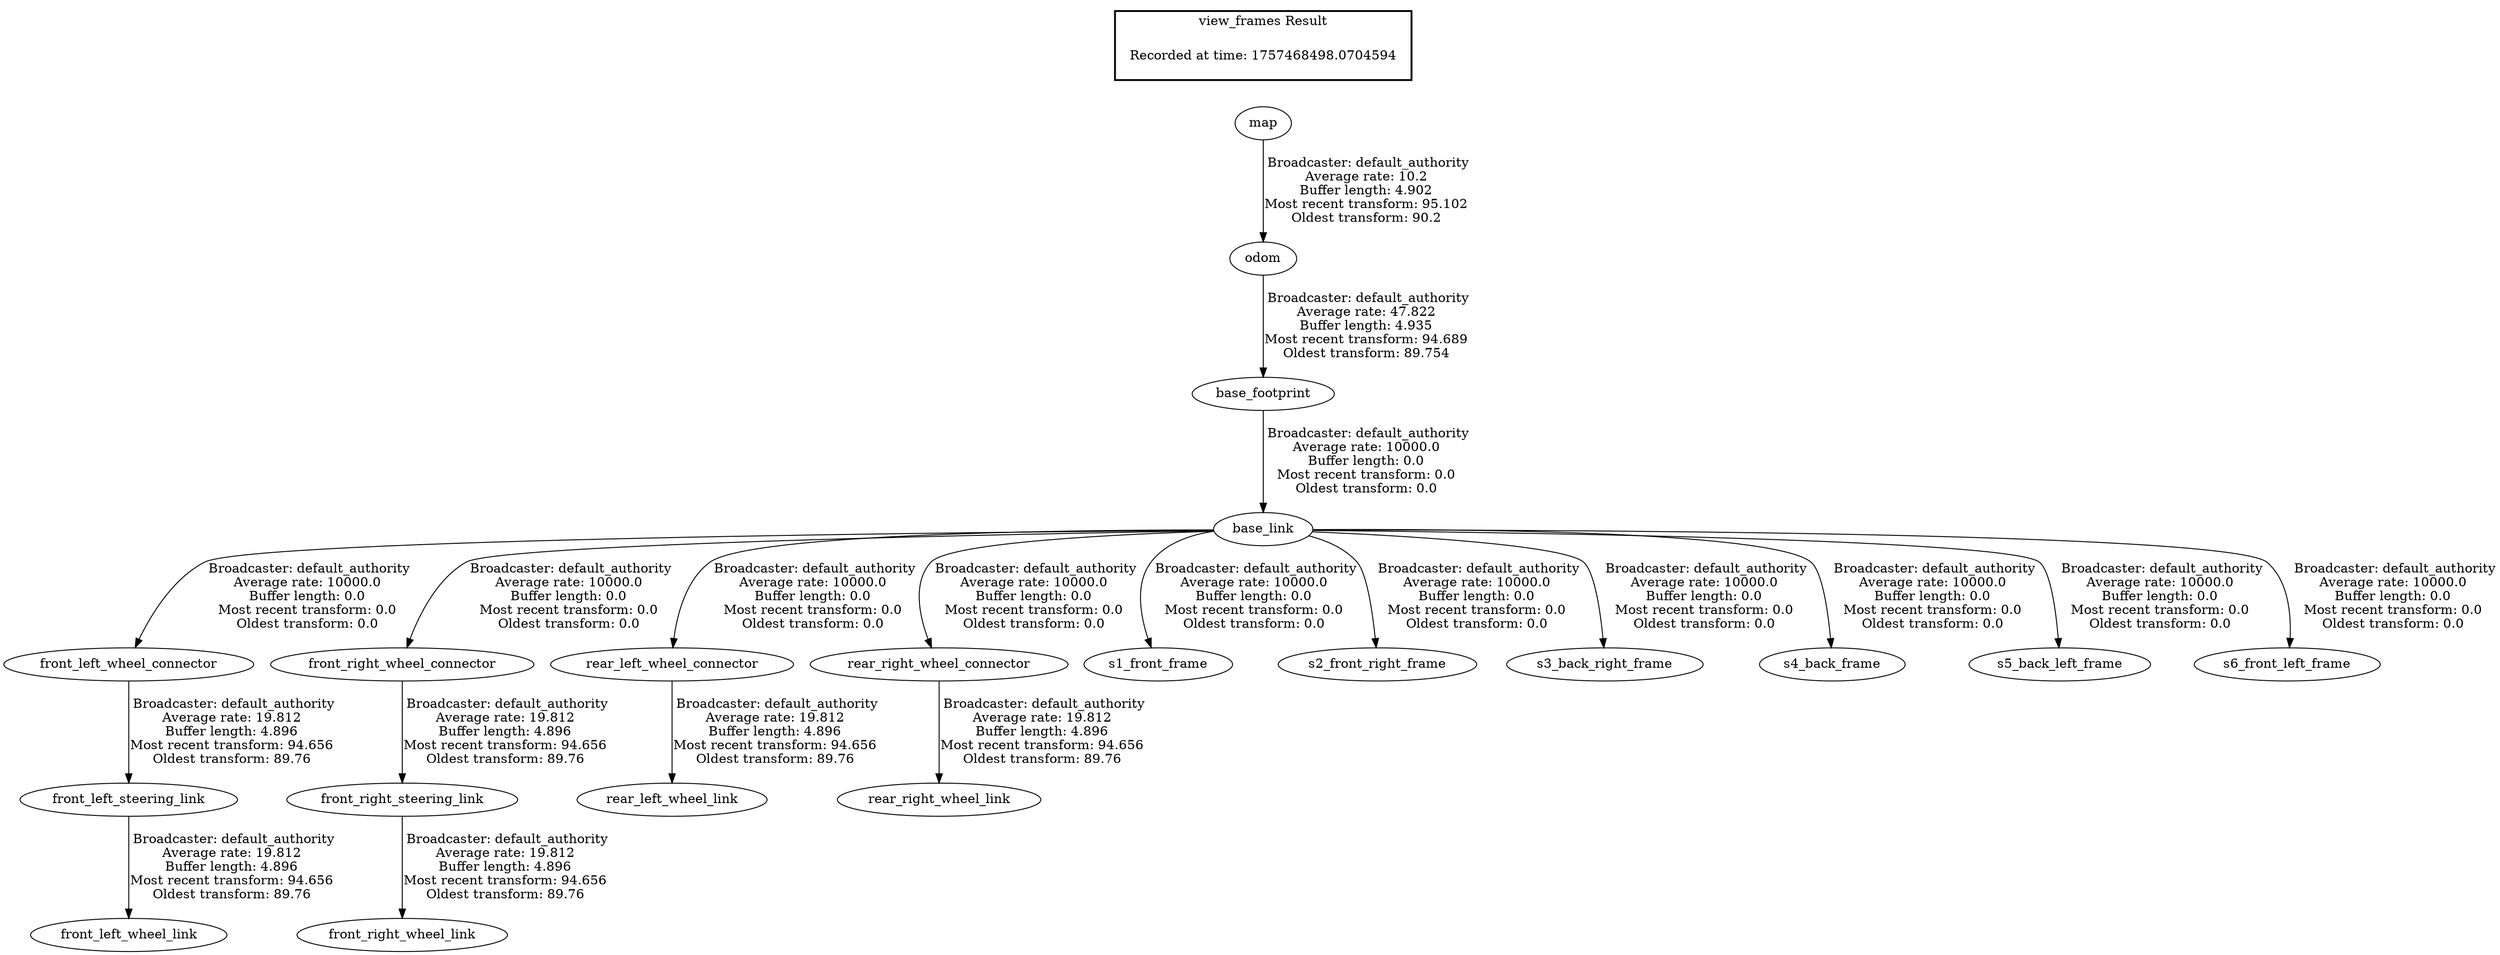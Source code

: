 digraph G {
"base_footprint" -> "base_link"[label=" Broadcaster: default_authority\nAverage rate: 10000.0\nBuffer length: 0.0\nMost recent transform: 0.0\nOldest transform: 0.0\n"];
"odom" -> "base_footprint"[label=" Broadcaster: default_authority\nAverage rate: 47.822\nBuffer length: 4.935\nMost recent transform: 94.689\nOldest transform: 89.754\n"];
"base_link" -> "front_left_wheel_connector"[label=" Broadcaster: default_authority\nAverage rate: 10000.0\nBuffer length: 0.0\nMost recent transform: 0.0\nOldest transform: 0.0\n"];
"base_link" -> "front_right_wheel_connector"[label=" Broadcaster: default_authority\nAverage rate: 10000.0\nBuffer length: 0.0\nMost recent transform: 0.0\nOldest transform: 0.0\n"];
"base_link" -> "rear_left_wheel_connector"[label=" Broadcaster: default_authority\nAverage rate: 10000.0\nBuffer length: 0.0\nMost recent transform: 0.0\nOldest transform: 0.0\n"];
"base_link" -> "rear_right_wheel_connector"[label=" Broadcaster: default_authority\nAverage rate: 10000.0\nBuffer length: 0.0\nMost recent transform: 0.0\nOldest transform: 0.0\n"];
"base_link" -> "s1_front_frame"[label=" Broadcaster: default_authority\nAverage rate: 10000.0\nBuffer length: 0.0\nMost recent transform: 0.0\nOldest transform: 0.0\n"];
"base_link" -> "s2_front_right_frame"[label=" Broadcaster: default_authority\nAverage rate: 10000.0\nBuffer length: 0.0\nMost recent transform: 0.0\nOldest transform: 0.0\n"];
"base_link" -> "s3_back_right_frame"[label=" Broadcaster: default_authority\nAverage rate: 10000.0\nBuffer length: 0.0\nMost recent transform: 0.0\nOldest transform: 0.0\n"];
"base_link" -> "s4_back_frame"[label=" Broadcaster: default_authority\nAverage rate: 10000.0\nBuffer length: 0.0\nMost recent transform: 0.0\nOldest transform: 0.0\n"];
"base_link" -> "s5_back_left_frame"[label=" Broadcaster: default_authority\nAverage rate: 10000.0\nBuffer length: 0.0\nMost recent transform: 0.0\nOldest transform: 0.0\n"];
"base_link" -> "s6_front_left_frame"[label=" Broadcaster: default_authority\nAverage rate: 10000.0\nBuffer length: 0.0\nMost recent transform: 0.0\nOldest transform: 0.0\n"];
"map" -> "odom"[label=" Broadcaster: default_authority\nAverage rate: 10.2\nBuffer length: 4.902\nMost recent transform: 95.102\nOldest transform: 90.2\n"];
"front_left_wheel_connector" -> "front_left_steering_link"[label=" Broadcaster: default_authority\nAverage rate: 19.812\nBuffer length: 4.896\nMost recent transform: 94.656\nOldest transform: 89.76\n"];
"front_right_wheel_connector" -> "front_right_steering_link"[label=" Broadcaster: default_authority\nAverage rate: 19.812\nBuffer length: 4.896\nMost recent transform: 94.656\nOldest transform: 89.76\n"];
"rear_left_wheel_connector" -> "rear_left_wheel_link"[label=" Broadcaster: default_authority\nAverage rate: 19.812\nBuffer length: 4.896\nMost recent transform: 94.656\nOldest transform: 89.76\n"];
"rear_right_wheel_connector" -> "rear_right_wheel_link"[label=" Broadcaster: default_authority\nAverage rate: 19.812\nBuffer length: 4.896\nMost recent transform: 94.656\nOldest transform: 89.76\n"];
"front_left_steering_link" -> "front_left_wheel_link"[label=" Broadcaster: default_authority\nAverage rate: 19.812\nBuffer length: 4.896\nMost recent transform: 94.656\nOldest transform: 89.76\n"];
"front_right_steering_link" -> "front_right_wheel_link"[label=" Broadcaster: default_authority\nAverage rate: 19.812\nBuffer length: 4.896\nMost recent transform: 94.656\nOldest transform: 89.76\n"];
edge [style=invis];
 subgraph cluster_legend { style=bold; color=black; label ="view_frames Result";
"Recorded at time: 1757468498.0704594"[ shape=plaintext ] ;
}->"map";
}
